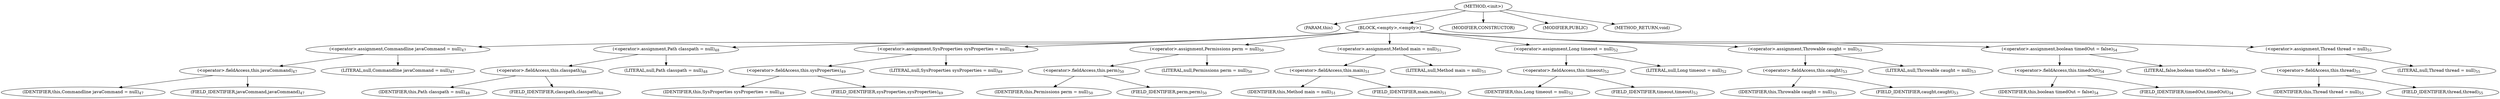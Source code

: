 digraph "&lt;init&gt;" {  
"748" [label = <(METHOD,&lt;init&gt;)> ]
"749" [label = <(PARAM,this)> ]
"750" [label = <(BLOCK,&lt;empty&gt;,&lt;empty&gt;)> ]
"751" [label = <(&lt;operator&gt;.assignment,Commandline javaCommand = null)<SUB>47</SUB>> ]
"752" [label = <(&lt;operator&gt;.fieldAccess,this.javaCommand)<SUB>47</SUB>> ]
"753" [label = <(IDENTIFIER,this,Commandline javaCommand = null)<SUB>47</SUB>> ]
"754" [label = <(FIELD_IDENTIFIER,javaCommand,javaCommand)<SUB>47</SUB>> ]
"755" [label = <(LITERAL,null,Commandline javaCommand = null)<SUB>47</SUB>> ]
"756" [label = <(&lt;operator&gt;.assignment,Path classpath = null)<SUB>48</SUB>> ]
"757" [label = <(&lt;operator&gt;.fieldAccess,this.classpath)<SUB>48</SUB>> ]
"758" [label = <(IDENTIFIER,this,Path classpath = null)<SUB>48</SUB>> ]
"759" [label = <(FIELD_IDENTIFIER,classpath,classpath)<SUB>48</SUB>> ]
"760" [label = <(LITERAL,null,Path classpath = null)<SUB>48</SUB>> ]
"761" [label = <(&lt;operator&gt;.assignment,SysProperties sysProperties = null)<SUB>49</SUB>> ]
"762" [label = <(&lt;operator&gt;.fieldAccess,this.sysProperties)<SUB>49</SUB>> ]
"763" [label = <(IDENTIFIER,this,SysProperties sysProperties = null)<SUB>49</SUB>> ]
"764" [label = <(FIELD_IDENTIFIER,sysProperties,sysProperties)<SUB>49</SUB>> ]
"765" [label = <(LITERAL,null,SysProperties sysProperties = null)<SUB>49</SUB>> ]
"766" [label = <(&lt;operator&gt;.assignment,Permissions perm = null)<SUB>50</SUB>> ]
"767" [label = <(&lt;operator&gt;.fieldAccess,this.perm)<SUB>50</SUB>> ]
"768" [label = <(IDENTIFIER,this,Permissions perm = null)<SUB>50</SUB>> ]
"769" [label = <(FIELD_IDENTIFIER,perm,perm)<SUB>50</SUB>> ]
"770" [label = <(LITERAL,null,Permissions perm = null)<SUB>50</SUB>> ]
"771" [label = <(&lt;operator&gt;.assignment,Method main = null)<SUB>51</SUB>> ]
"772" [label = <(&lt;operator&gt;.fieldAccess,this.main)<SUB>51</SUB>> ]
"773" [label = <(IDENTIFIER,this,Method main = null)<SUB>51</SUB>> ]
"774" [label = <(FIELD_IDENTIFIER,main,main)<SUB>51</SUB>> ]
"775" [label = <(LITERAL,null,Method main = null)<SUB>51</SUB>> ]
"776" [label = <(&lt;operator&gt;.assignment,Long timeout = null)<SUB>52</SUB>> ]
"777" [label = <(&lt;operator&gt;.fieldAccess,this.timeout)<SUB>52</SUB>> ]
"778" [label = <(IDENTIFIER,this,Long timeout = null)<SUB>52</SUB>> ]
"779" [label = <(FIELD_IDENTIFIER,timeout,timeout)<SUB>52</SUB>> ]
"780" [label = <(LITERAL,null,Long timeout = null)<SUB>52</SUB>> ]
"781" [label = <(&lt;operator&gt;.assignment,Throwable caught = null)<SUB>53</SUB>> ]
"782" [label = <(&lt;operator&gt;.fieldAccess,this.caught)<SUB>53</SUB>> ]
"783" [label = <(IDENTIFIER,this,Throwable caught = null)<SUB>53</SUB>> ]
"784" [label = <(FIELD_IDENTIFIER,caught,caught)<SUB>53</SUB>> ]
"785" [label = <(LITERAL,null,Throwable caught = null)<SUB>53</SUB>> ]
"786" [label = <(&lt;operator&gt;.assignment,boolean timedOut = false)<SUB>54</SUB>> ]
"787" [label = <(&lt;operator&gt;.fieldAccess,this.timedOut)<SUB>54</SUB>> ]
"788" [label = <(IDENTIFIER,this,boolean timedOut = false)<SUB>54</SUB>> ]
"789" [label = <(FIELD_IDENTIFIER,timedOut,timedOut)<SUB>54</SUB>> ]
"790" [label = <(LITERAL,false,boolean timedOut = false)<SUB>54</SUB>> ]
"791" [label = <(&lt;operator&gt;.assignment,Thread thread = null)<SUB>55</SUB>> ]
"792" [label = <(&lt;operator&gt;.fieldAccess,this.thread)<SUB>55</SUB>> ]
"793" [label = <(IDENTIFIER,this,Thread thread = null)<SUB>55</SUB>> ]
"794" [label = <(FIELD_IDENTIFIER,thread,thread)<SUB>55</SUB>> ]
"795" [label = <(LITERAL,null,Thread thread = null)<SUB>55</SUB>> ]
"796" [label = <(MODIFIER,CONSTRUCTOR)> ]
"797" [label = <(MODIFIER,PUBLIC)> ]
"798" [label = <(METHOD_RETURN,void)> ]
  "748" -> "749" 
  "748" -> "750" 
  "748" -> "796" 
  "748" -> "797" 
  "748" -> "798" 
  "750" -> "751" 
  "750" -> "756" 
  "750" -> "761" 
  "750" -> "766" 
  "750" -> "771" 
  "750" -> "776" 
  "750" -> "781" 
  "750" -> "786" 
  "750" -> "791" 
  "751" -> "752" 
  "751" -> "755" 
  "752" -> "753" 
  "752" -> "754" 
  "756" -> "757" 
  "756" -> "760" 
  "757" -> "758" 
  "757" -> "759" 
  "761" -> "762" 
  "761" -> "765" 
  "762" -> "763" 
  "762" -> "764" 
  "766" -> "767" 
  "766" -> "770" 
  "767" -> "768" 
  "767" -> "769" 
  "771" -> "772" 
  "771" -> "775" 
  "772" -> "773" 
  "772" -> "774" 
  "776" -> "777" 
  "776" -> "780" 
  "777" -> "778" 
  "777" -> "779" 
  "781" -> "782" 
  "781" -> "785" 
  "782" -> "783" 
  "782" -> "784" 
  "786" -> "787" 
  "786" -> "790" 
  "787" -> "788" 
  "787" -> "789" 
  "791" -> "792" 
  "791" -> "795" 
  "792" -> "793" 
  "792" -> "794" 
}

